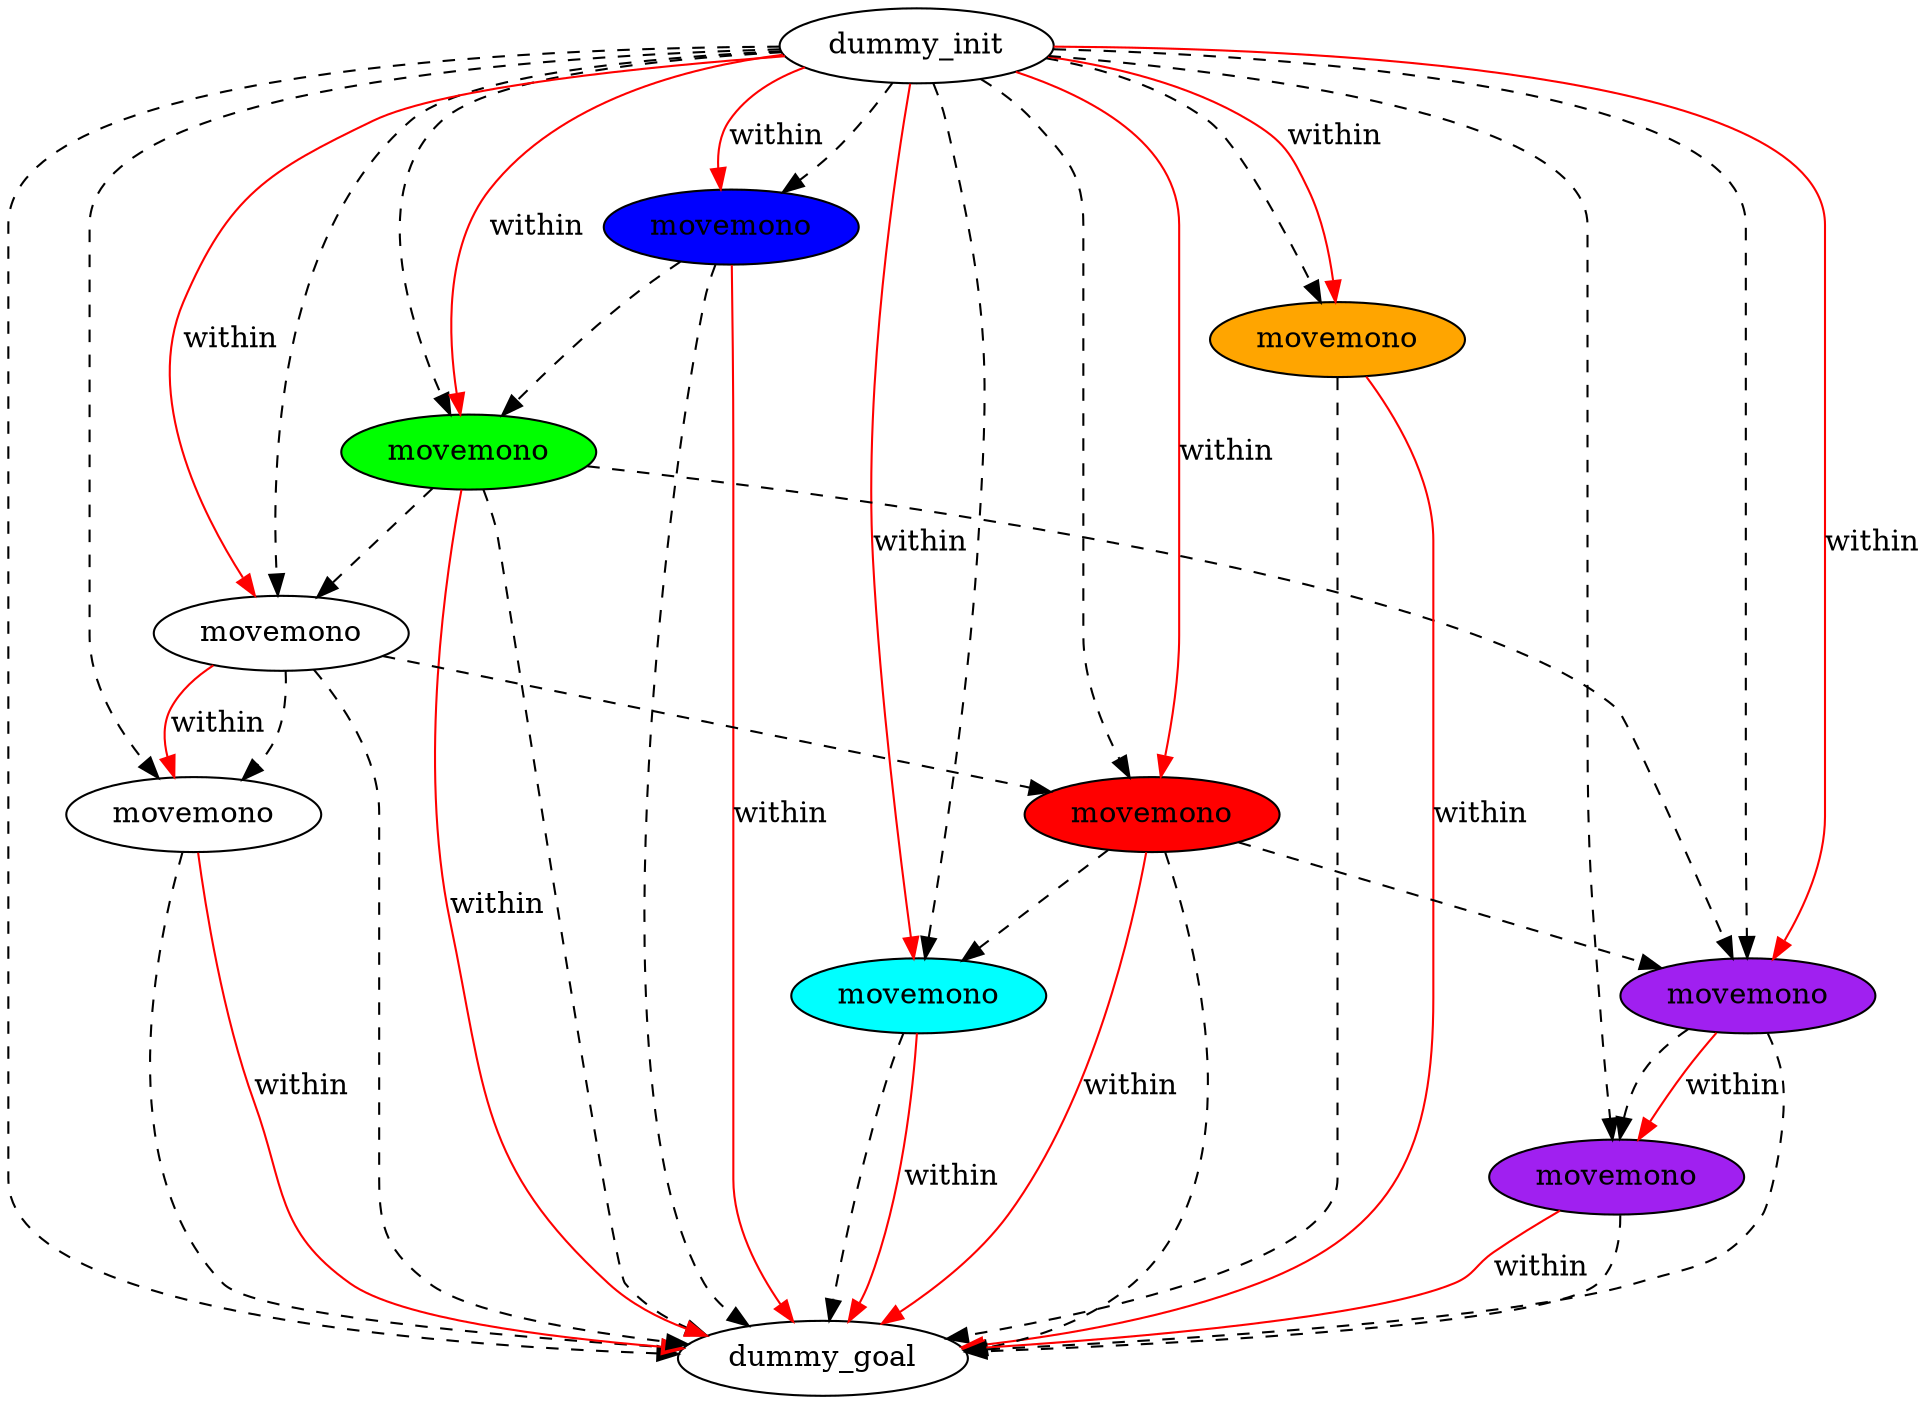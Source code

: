digraph {
	"172e8c68-82aa-5c46-8049-9bbf76f6a778" [label=dummy_init fillcolor=white style=filled]
	"02b622e9-808e-08d2-5d26-4b1b6593b659" [label=dummy_goal fillcolor=white style=filled]
	"5c17ebb5-093b-4d72-ac8c-dcaf2b633b18" [label=movemono fillcolor=white style=filled]
	"39ee80ab-46c9-37e0-d0c5-9550f69a0539" [label=movemono fillcolor=green style=filled]
	"578cd875-d231-f372-bfb0-942cac777762" [label=movemono fillcolor=cyan style=filled]
	"dc432ed5-64ca-a1c7-58e7-edf880a23721" [label=movemono fillcolor=orange style=filled]
	"29d0c613-b0c7-7002-1956-699065fdaadb" [label=movemono fillcolor=red style=filled]
	"406bf02d-a97a-4f4e-3c10-871bba4f4b03" [label=movemono fillcolor=blue style=filled]
	"c166a8b3-f26b-cebf-7def-3b8eec0dfc3a" [label=movemono fillcolor=purple style=filled]
	"73e88db6-9e23-83d0-7491-5c14a30b669c" [label=movemono fillcolor=purple style=filled]
	"f90fb6e4-e150-52f3-5195-8000c3f38c8c" [label=movemono fillcolor=white style=filled]
	"5c17ebb5-093b-4d72-ac8c-dcaf2b633b18" -> "02b622e9-808e-08d2-5d26-4b1b6593b659" [color=black style=dashed]
	"39ee80ab-46c9-37e0-d0c5-9550f69a0539" -> "f90fb6e4-e150-52f3-5195-8000c3f38c8c" [color=black style=dashed]
	"f90fb6e4-e150-52f3-5195-8000c3f38c8c" -> "5c17ebb5-093b-4d72-ac8c-dcaf2b633b18" [color=black style=dashed]
	"172e8c68-82aa-5c46-8049-9bbf76f6a778" -> "dc432ed5-64ca-a1c7-58e7-edf880a23721" [color=black style=dashed]
	"39ee80ab-46c9-37e0-d0c5-9550f69a0539" -> "02b622e9-808e-08d2-5d26-4b1b6593b659" [color=black style=dashed]
	"172e8c68-82aa-5c46-8049-9bbf76f6a778" -> "578cd875-d231-f372-bfb0-942cac777762" [color=black style=dashed]
	"172e8c68-82aa-5c46-8049-9bbf76f6a778" -> "406bf02d-a97a-4f4e-3c10-871bba4f4b03" [color=black style=dashed]
	"f90fb6e4-e150-52f3-5195-8000c3f38c8c" -> "02b622e9-808e-08d2-5d26-4b1b6593b659" [color=black style=dashed]
	"c166a8b3-f26b-cebf-7def-3b8eec0dfc3a" -> "02b622e9-808e-08d2-5d26-4b1b6593b659" [color=black style=dashed]
	"172e8c68-82aa-5c46-8049-9bbf76f6a778" -> "73e88db6-9e23-83d0-7491-5c14a30b669c" [color=black style=dashed]
	"29d0c613-b0c7-7002-1956-699065fdaadb" -> "02b622e9-808e-08d2-5d26-4b1b6593b659" [color=black style=dashed]
	"f90fb6e4-e150-52f3-5195-8000c3f38c8c" -> "29d0c613-b0c7-7002-1956-699065fdaadb" [color=black style=dashed]
	"406bf02d-a97a-4f4e-3c10-871bba4f4b03" -> "02b622e9-808e-08d2-5d26-4b1b6593b659" [color=black style=dashed]
	"578cd875-d231-f372-bfb0-942cac777762" -> "02b622e9-808e-08d2-5d26-4b1b6593b659" [color=black style=dashed]
	"29d0c613-b0c7-7002-1956-699065fdaadb" -> "578cd875-d231-f372-bfb0-942cac777762" [color=black style=dashed]
	"172e8c68-82aa-5c46-8049-9bbf76f6a778" -> "39ee80ab-46c9-37e0-d0c5-9550f69a0539" [color=black style=dashed]
	"dc432ed5-64ca-a1c7-58e7-edf880a23721" -> "02b622e9-808e-08d2-5d26-4b1b6593b659" [color=black style=dashed]
	"39ee80ab-46c9-37e0-d0c5-9550f69a0539" -> "73e88db6-9e23-83d0-7491-5c14a30b669c" [color=black style=dashed]
	"172e8c68-82aa-5c46-8049-9bbf76f6a778" -> "5c17ebb5-093b-4d72-ac8c-dcaf2b633b18" [color=black style=dashed]
	"29d0c613-b0c7-7002-1956-699065fdaadb" -> "73e88db6-9e23-83d0-7491-5c14a30b669c" [color=black style=dashed]
	"406bf02d-a97a-4f4e-3c10-871bba4f4b03" -> "39ee80ab-46c9-37e0-d0c5-9550f69a0539" [color=black style=dashed]
	"172e8c68-82aa-5c46-8049-9bbf76f6a778" -> "29d0c613-b0c7-7002-1956-699065fdaadb" [color=black style=dashed]
	"73e88db6-9e23-83d0-7491-5c14a30b669c" -> "c166a8b3-f26b-cebf-7def-3b8eec0dfc3a" [color=black style=dashed]
	"172e8c68-82aa-5c46-8049-9bbf76f6a778" -> "02b622e9-808e-08d2-5d26-4b1b6593b659" [color=black style=dashed]
	"73e88db6-9e23-83d0-7491-5c14a30b669c" -> "02b622e9-808e-08d2-5d26-4b1b6593b659" [color=black style=dashed]
	"172e8c68-82aa-5c46-8049-9bbf76f6a778" -> "f90fb6e4-e150-52f3-5195-8000c3f38c8c" [color=black style=dashed]
	"172e8c68-82aa-5c46-8049-9bbf76f6a778" -> "c166a8b3-f26b-cebf-7def-3b8eec0dfc3a" [color=black style=dashed]
	"73e88db6-9e23-83d0-7491-5c14a30b669c" -> "c166a8b3-f26b-cebf-7def-3b8eec0dfc3a" [label=within color=red]
	"172e8c68-82aa-5c46-8049-9bbf76f6a778" -> "578cd875-d231-f372-bfb0-942cac777762" [label=within color=red]
	"172e8c68-82aa-5c46-8049-9bbf76f6a778" -> "f90fb6e4-e150-52f3-5195-8000c3f38c8c" [label=within color=red]
	"172e8c68-82aa-5c46-8049-9bbf76f6a778" -> "73e88db6-9e23-83d0-7491-5c14a30b669c" [label=within color=red]
	"578cd875-d231-f372-bfb0-942cac777762" -> "02b622e9-808e-08d2-5d26-4b1b6593b659" [label=within color=red]
	"dc432ed5-64ca-a1c7-58e7-edf880a23721" -> "02b622e9-808e-08d2-5d26-4b1b6593b659" [label=within color=red]
	"172e8c68-82aa-5c46-8049-9bbf76f6a778" -> "29d0c613-b0c7-7002-1956-699065fdaadb" [label=within color=red]
	"172e8c68-82aa-5c46-8049-9bbf76f6a778" -> "39ee80ab-46c9-37e0-d0c5-9550f69a0539" [label=within color=red]
	"c166a8b3-f26b-cebf-7def-3b8eec0dfc3a" -> "02b622e9-808e-08d2-5d26-4b1b6593b659" [label=within color=red]
	"5c17ebb5-093b-4d72-ac8c-dcaf2b633b18" -> "02b622e9-808e-08d2-5d26-4b1b6593b659" [label=within color=red]
	"172e8c68-82aa-5c46-8049-9bbf76f6a778" -> "dc432ed5-64ca-a1c7-58e7-edf880a23721" [label=within color=red]
	"39ee80ab-46c9-37e0-d0c5-9550f69a0539" -> "02b622e9-808e-08d2-5d26-4b1b6593b659" [label=within color=red]
	"172e8c68-82aa-5c46-8049-9bbf76f6a778" -> "406bf02d-a97a-4f4e-3c10-871bba4f4b03" [label=within color=red]
	"f90fb6e4-e150-52f3-5195-8000c3f38c8c" -> "5c17ebb5-093b-4d72-ac8c-dcaf2b633b18" [label=within color=red]
	"29d0c613-b0c7-7002-1956-699065fdaadb" -> "02b622e9-808e-08d2-5d26-4b1b6593b659" [label=within color=red]
	"406bf02d-a97a-4f4e-3c10-871bba4f4b03" -> "02b622e9-808e-08d2-5d26-4b1b6593b659" [label=within color=red]
}
